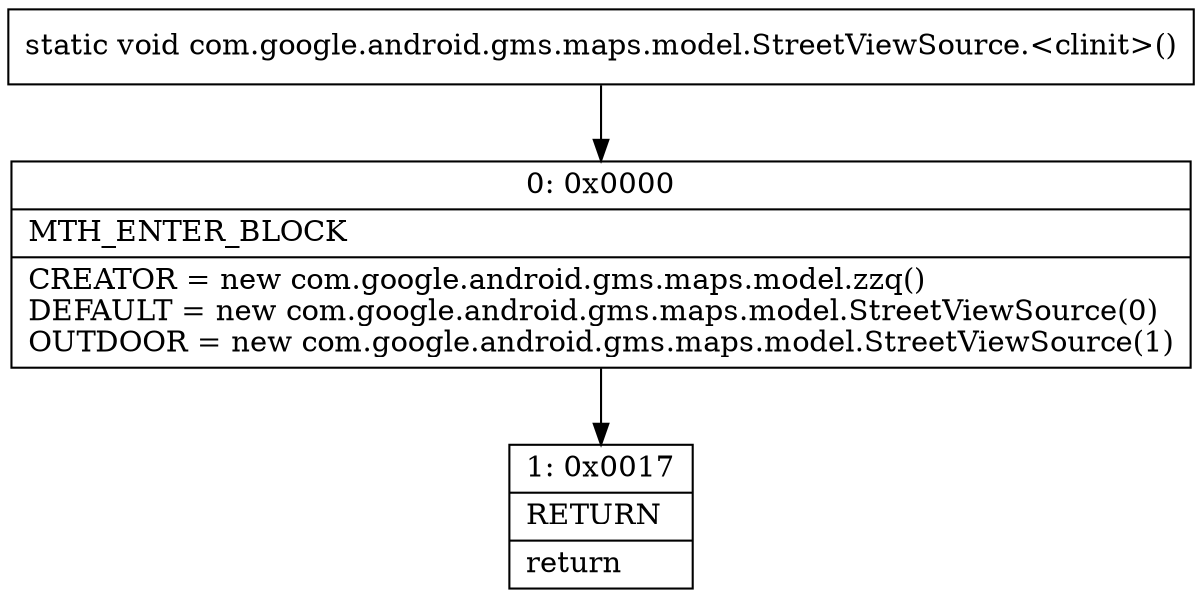 digraph "CFG forcom.google.android.gms.maps.model.StreetViewSource.\<clinit\>()V" {
Node_0 [shape=record,label="{0\:\ 0x0000|MTH_ENTER_BLOCK\l|CREATOR = new com.google.android.gms.maps.model.zzq()\lDEFAULT = new com.google.android.gms.maps.model.StreetViewSource(0)\lOUTDOOR = new com.google.android.gms.maps.model.StreetViewSource(1)\l}"];
Node_1 [shape=record,label="{1\:\ 0x0017|RETURN\l|return\l}"];
MethodNode[shape=record,label="{static void com.google.android.gms.maps.model.StreetViewSource.\<clinit\>() }"];
MethodNode -> Node_0;
Node_0 -> Node_1;
}

